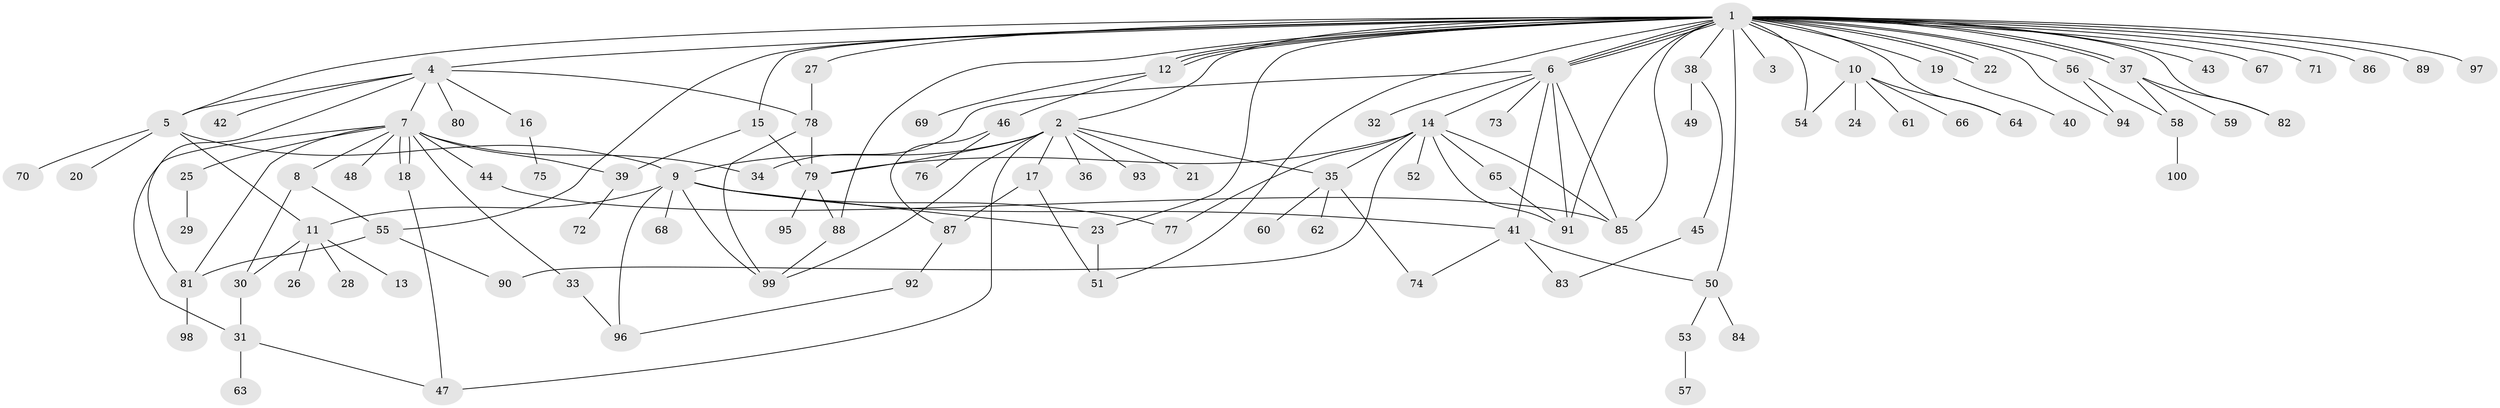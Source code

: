 // coarse degree distribution, {36: 0.013513513513513514, 9: 0.013513513513513514, 1: 0.3918918918918919, 8: 0.013513513513513514, 5: 0.08108108108108109, 14: 0.013513513513513514, 11: 0.013513513513513514, 10: 0.013513513513513514, 4: 0.0945945945945946, 7: 0.013513513513513514, 2: 0.25675675675675674, 3: 0.08108108108108109}
// Generated by graph-tools (version 1.1) at 2025/51/02/27/25 19:51:56]
// undirected, 100 vertices, 150 edges
graph export_dot {
graph [start="1"]
  node [color=gray90,style=filled];
  1;
  2;
  3;
  4;
  5;
  6;
  7;
  8;
  9;
  10;
  11;
  12;
  13;
  14;
  15;
  16;
  17;
  18;
  19;
  20;
  21;
  22;
  23;
  24;
  25;
  26;
  27;
  28;
  29;
  30;
  31;
  32;
  33;
  34;
  35;
  36;
  37;
  38;
  39;
  40;
  41;
  42;
  43;
  44;
  45;
  46;
  47;
  48;
  49;
  50;
  51;
  52;
  53;
  54;
  55;
  56;
  57;
  58;
  59;
  60;
  61;
  62;
  63;
  64;
  65;
  66;
  67;
  68;
  69;
  70;
  71;
  72;
  73;
  74;
  75;
  76;
  77;
  78;
  79;
  80;
  81;
  82;
  83;
  84;
  85;
  86;
  87;
  88;
  89;
  90;
  91;
  92;
  93;
  94;
  95;
  96;
  97;
  98;
  99;
  100;
  1 -- 2;
  1 -- 3;
  1 -- 4;
  1 -- 5;
  1 -- 6;
  1 -- 6;
  1 -- 6;
  1 -- 10;
  1 -- 12;
  1 -- 12;
  1 -- 12;
  1 -- 15;
  1 -- 19;
  1 -- 22;
  1 -- 22;
  1 -- 23;
  1 -- 27;
  1 -- 37;
  1 -- 37;
  1 -- 38;
  1 -- 43;
  1 -- 50;
  1 -- 51;
  1 -- 54;
  1 -- 55;
  1 -- 56;
  1 -- 64;
  1 -- 67;
  1 -- 71;
  1 -- 82;
  1 -- 85;
  1 -- 86;
  1 -- 88;
  1 -- 89;
  1 -- 91;
  1 -- 94;
  1 -- 97;
  2 -- 9;
  2 -- 17;
  2 -- 21;
  2 -- 35;
  2 -- 36;
  2 -- 47;
  2 -- 79;
  2 -- 93;
  2 -- 99;
  4 -- 5;
  4 -- 7;
  4 -- 16;
  4 -- 42;
  4 -- 78;
  4 -- 80;
  4 -- 81;
  5 -- 9;
  5 -- 11;
  5 -- 20;
  5 -- 70;
  6 -- 14;
  6 -- 32;
  6 -- 34;
  6 -- 41;
  6 -- 73;
  6 -- 85;
  6 -- 91;
  7 -- 8;
  7 -- 18;
  7 -- 18;
  7 -- 25;
  7 -- 31;
  7 -- 33;
  7 -- 34;
  7 -- 39;
  7 -- 44;
  7 -- 48;
  7 -- 81;
  8 -- 30;
  8 -- 55;
  9 -- 11;
  9 -- 23;
  9 -- 41;
  9 -- 68;
  9 -- 77;
  9 -- 96;
  9 -- 99;
  10 -- 24;
  10 -- 54;
  10 -- 61;
  10 -- 64;
  10 -- 66;
  11 -- 13;
  11 -- 26;
  11 -- 28;
  11 -- 30;
  12 -- 46;
  12 -- 69;
  14 -- 35;
  14 -- 52;
  14 -- 65;
  14 -- 77;
  14 -- 79;
  14 -- 85;
  14 -- 90;
  14 -- 91;
  15 -- 39;
  15 -- 79;
  16 -- 75;
  17 -- 51;
  17 -- 87;
  18 -- 47;
  19 -- 40;
  23 -- 51;
  25 -- 29;
  27 -- 78;
  30 -- 31;
  31 -- 47;
  31 -- 63;
  33 -- 96;
  35 -- 60;
  35 -- 62;
  35 -- 74;
  37 -- 58;
  37 -- 59;
  37 -- 82;
  38 -- 45;
  38 -- 49;
  39 -- 72;
  41 -- 50;
  41 -- 74;
  41 -- 83;
  44 -- 85;
  45 -- 83;
  46 -- 76;
  46 -- 87;
  50 -- 53;
  50 -- 84;
  53 -- 57;
  55 -- 81;
  55 -- 90;
  56 -- 58;
  56 -- 94;
  58 -- 100;
  65 -- 91;
  78 -- 79;
  78 -- 99;
  79 -- 88;
  79 -- 95;
  81 -- 98;
  87 -- 92;
  88 -- 99;
  92 -- 96;
}
